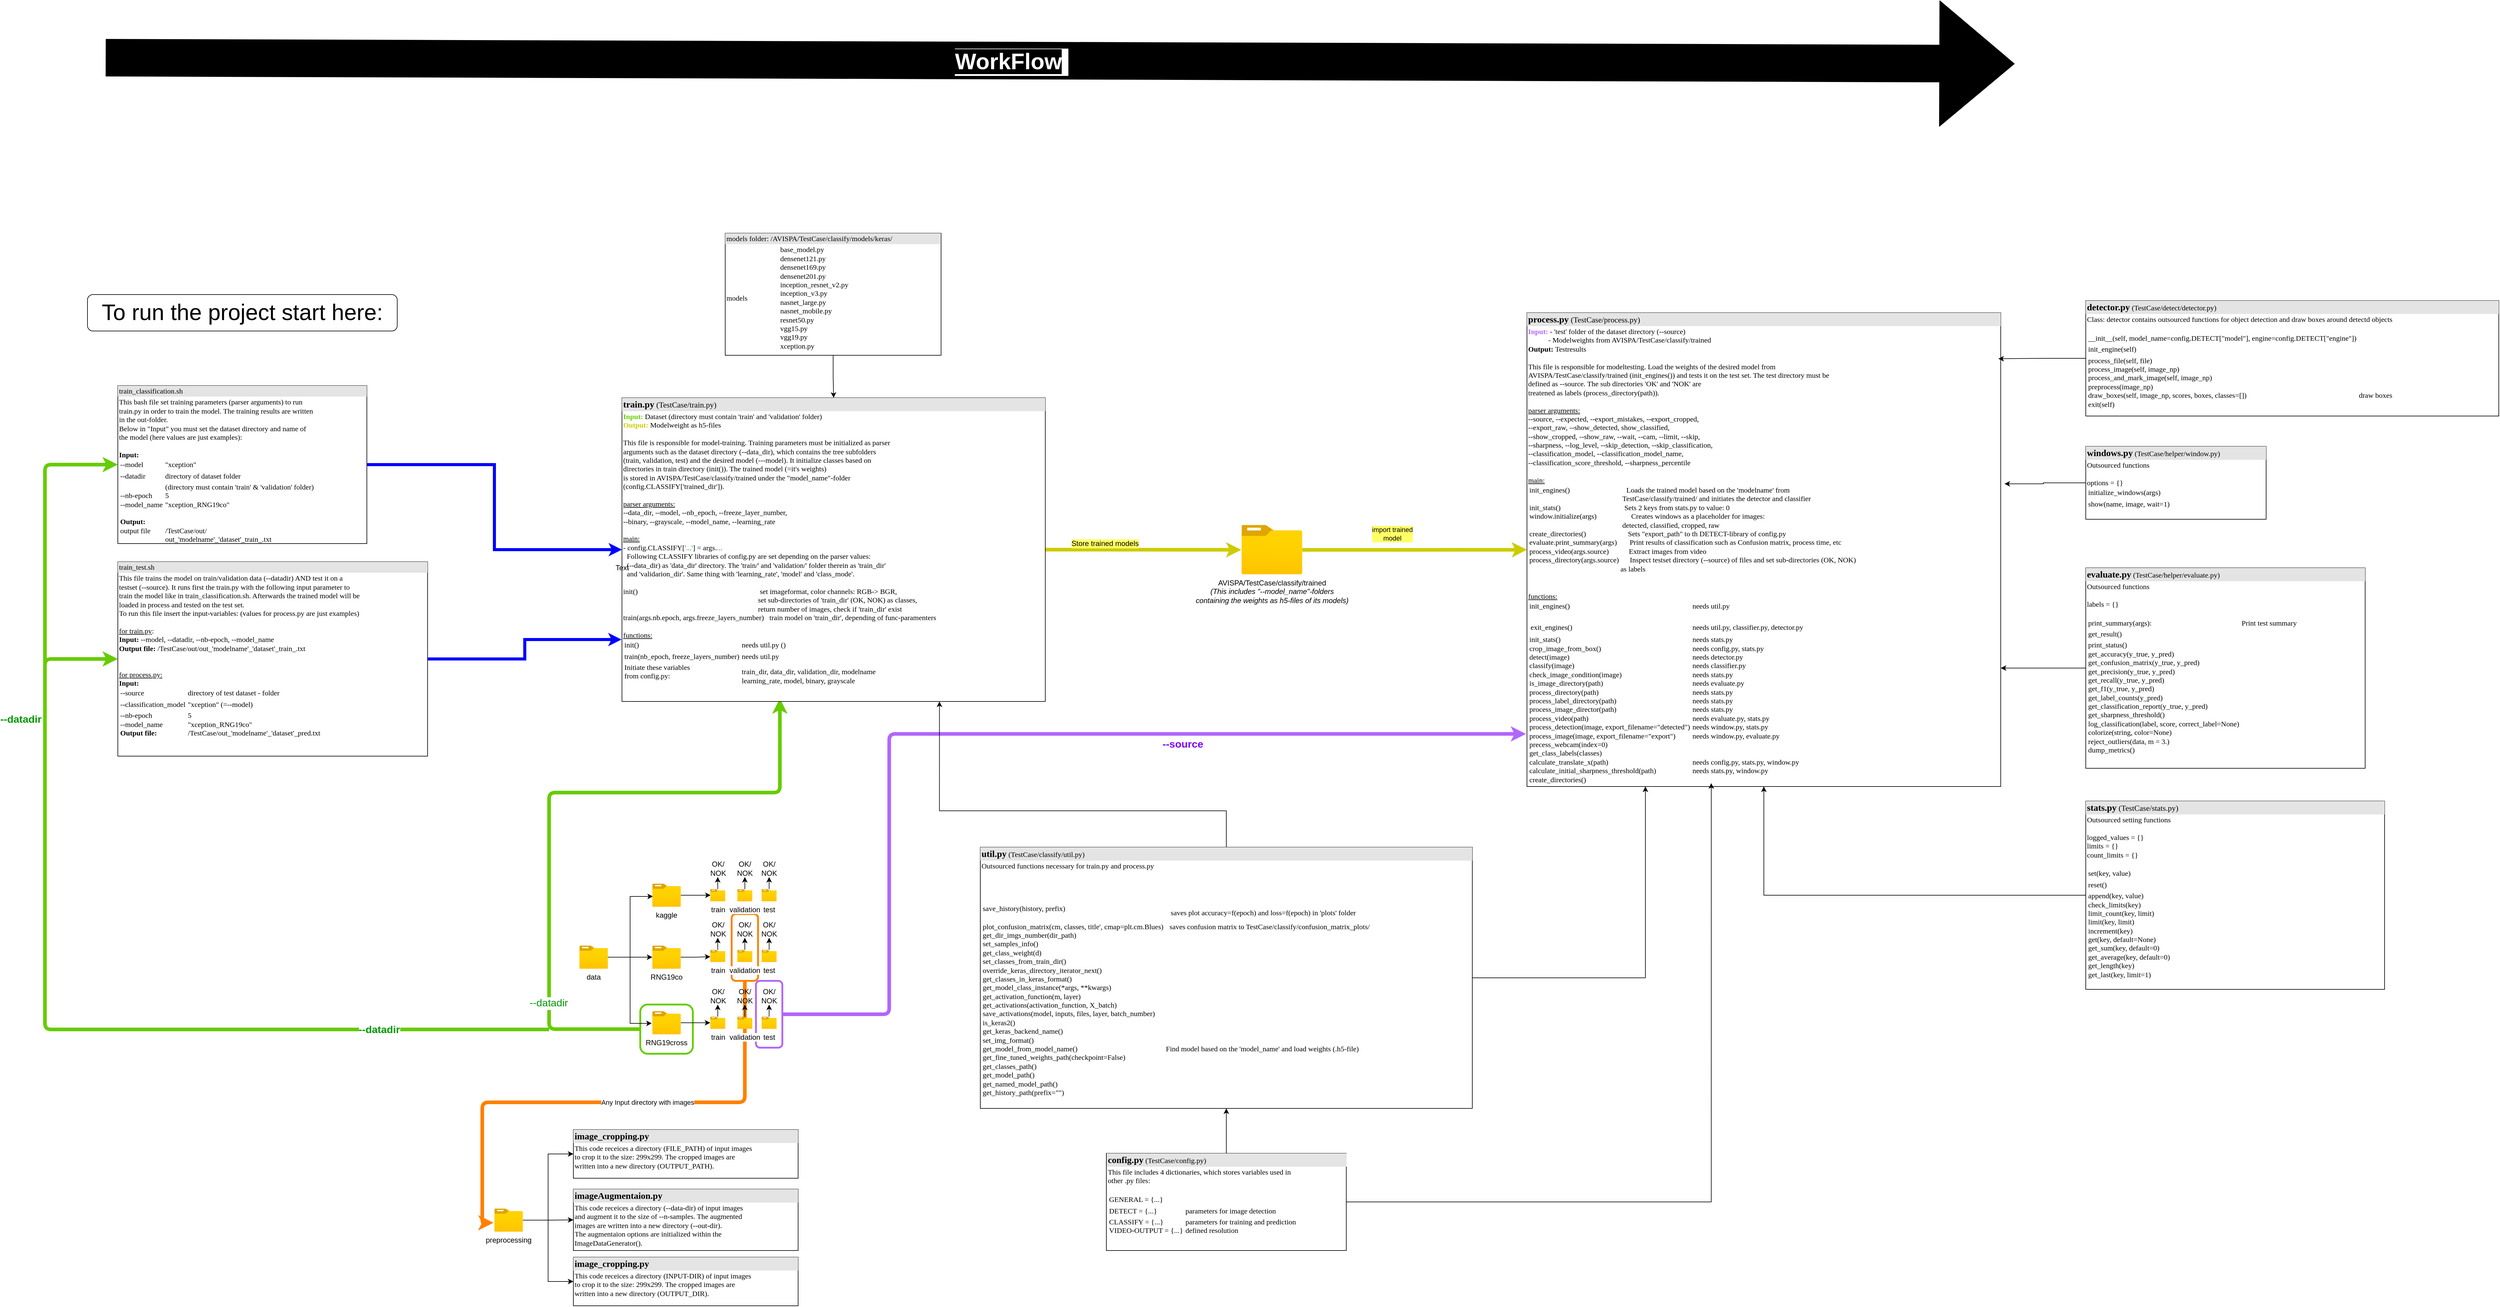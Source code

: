 <mxfile version="14.6.13" type="device"><diagram name="Page-1" id="2ca16b54-16f6-2749-3443-fa8db7711227"><mxGraphModel dx="4207" dy="3033" grid="1" gridSize="10" guides="1" tooltips="1" connect="1" arrows="1" fold="1" page="1" pageScale="1" pageWidth="1100" pageHeight="850" background="#ffffff" math="0" shadow="0"><root><mxCell id="0"/><mxCell id="1" parent="0"/><mxCell id="zpD-ObtI2QmDZFouE0r2-20" style="edgeStyle=orthogonalEdgeStyle;rounded=1;orthogonalLoop=1;jettySize=auto;html=1;exitX=0.5;exitY=1;exitDx=0;exitDy=0;entryX=-0.032;entryY=0.614;entryDx=0;entryDy=0;entryPerimeter=0;fontSize=12;strokeColor=#FF8000;strokeWidth=6;fillColor=#ffffff;labelBackgroundColor=#FFFF66;" parent="1" source="zpD-ObtI2QmDZFouE0r2-19" target="zpD-ObtI2QmDZFouE0r2-12" edge="1"><mxGeometry relative="1" as="geometry"><Array as="points"><mxPoint x="322" y="1230"/><mxPoint x="-110" y="1230"/><mxPoint x="-110" y="1428"/></Array></mxGeometry></mxCell><mxCell id="zpD-ObtI2QmDZFouE0r2-21" value="Any Input directory with images" style="edgeLabel;html=1;align=center;verticalAlign=middle;resizable=0;points=[];" parent="zpD-ObtI2QmDZFouE0r2-20" vertex="1" connectable="0"><mxGeometry x="-0.151" relative="1" as="geometry"><mxPoint as="offset"/></mxGeometry></mxCell><mxCell id="zpD-ObtI2QmDZFouE0r2-19" value="" style="rounded=1;whiteSpace=wrap;html=1;labelBackgroundColor=#FFFF66;strokeWidth=3;strokeColor=#FF8000;" parent="1" vertex="1"><mxGeometry x="300.6" y="920" width="43.44" height="110" as="geometry"/></mxCell><mxCell id="zpD-ObtI2QmDZFouE0r2-10" style="edgeStyle=orthogonalEdgeStyle;rounded=1;orthogonalLoop=1;jettySize=auto;html=1;entryX=-0.002;entryY=0.889;entryDx=0;entryDy=0;fontSize=12;strokeColor=#B266FF;strokeWidth=6;fillColor=#ffffff;labelBackgroundColor=#FFFF66;exitX=1;exitY=0.5;exitDx=0;exitDy=0;entryPerimeter=0;" parent="1" source="zpD-ObtI2QmDZFouE0r2-9" target="V5Hd5hkqJKKctizatyHz-18" edge="1"><mxGeometry relative="1" as="geometry"><Array as="points"><mxPoint x="560" y="1085"/><mxPoint x="560" y="624"/></Array><mxPoint x="362" y="1230" as="sourcePoint"/></mxGeometry></mxCell><mxCell id="d9d14Haofs_YPr4Ex7Ux-5" value="--source" style="edgeLabel;html=1;align=center;verticalAlign=middle;resizable=0;points=[];fontColor=#7F00FF;fontStyle=1;fontSize=17;" vertex="1" connectable="0" parent="zpD-ObtI2QmDZFouE0r2-10"><mxGeometry x="0.329" y="-4" relative="1" as="geometry"><mxPoint y="13" as="offset"/></mxGeometry></mxCell><mxCell id="zpD-ObtI2QmDZFouE0r2-9" value="" style="rounded=1;whiteSpace=wrap;html=1;labelBackgroundColor=#FFFF66;strokeWidth=3;strokeColor=#B266FF;" parent="1" vertex="1"><mxGeometry x="340.6" y="1030" width="43.44" height="110" as="geometry"/></mxCell><mxCell id="zpD-ObtI2QmDZFouE0r2-8" style="edgeStyle=orthogonalEdgeStyle;rounded=1;orthogonalLoop=1;jettySize=auto;html=1;fontSize=12;strokeColor=#66CC00;strokeWidth=6;fillColor=#ffffff;labelBackgroundColor=#FFFF66;entryX=0.373;entryY=0.99;entryDx=0;entryDy=0;entryPerimeter=0;" parent="1" source="zpD-ObtI2QmDZFouE0r2-7" target="V5Hd5hkqJKKctizatyHz-13" edge="1"><mxGeometry relative="1" as="geometry"><Array as="points"><mxPoint y="1110"/><mxPoint y="720"/><mxPoint x="380" y="720"/></Array><mxPoint x="380" y="50" as="targetPoint"/></mxGeometry></mxCell><mxCell id="d9d14Haofs_YPr4Ex7Ux-4" value="--datadir" style="edgeLabel;html=1;align=center;verticalAlign=middle;resizable=0;points=[];fontColor=#009900;fontSize=17;" vertex="1" connectable="0" parent="zpD-ObtI2QmDZFouE0r2-8"><mxGeometry x="-0.641" y="1" relative="1" as="geometry"><mxPoint as="offset"/></mxGeometry></mxCell><mxCell id="zpD-ObtI2QmDZFouE0r2-7" value="" style="rounded=1;whiteSpace=wrap;html=1;labelBackgroundColor=#FFFF66;strokeWidth=3;strokeColor=#66CC00;" parent="1" vertex="1"><mxGeometry x="150.12" y="1069" width="86.59" height="81" as="geometry"/></mxCell><mxCell id="uNGt6b116cwk8Pllq06T-17" style="edgeStyle=orthogonalEdgeStyle;rounded=0;orthogonalLoop=1;jettySize=auto;html=1;entryX=0;entryY=0.5;entryDx=0;entryDy=0;strokeColor=#0000FF;strokeWidth=5;" parent="1" source="2ed32ef02a7f4228-1" target="V5Hd5hkqJKKctizatyHz-13" edge="1"><mxGeometry relative="1" as="geometry"><mxPoint x="480" y="190" as="targetPoint"/></mxGeometry></mxCell><mxCell id="2ed32ef02a7f4228-1" value="&lt;div style=&quot;box-sizing: border-box ; width: 100% ; background: #e4e4e4 ; padding: 2px&quot;&gt;train_classification.sh&lt;/div&gt;&lt;table style=&quot;width: 100% ; font-size: 1em&quot; cellpadding=&quot;2&quot; cellspacing=&quot;0&quot;&gt;&lt;tbody&gt;&lt;tr&gt;&lt;td&gt;This bash file set training parameters (parser arguments) to run &lt;br&gt;train.py in order to train the model. The training results are written&lt;br&gt;in the out-folder.&lt;br&gt;Below in &quot;Input&quot; you must set the dataset directory and name of &lt;br&gt;the model (here values are just examples):&lt;br&gt;&lt;br&gt;&lt;b&gt;Input:&lt;/b&gt;&lt;br&gt;&lt;table cellpadding=&quot;2&quot; cellspacing=&quot;0&quot; style=&quot;font-size: 1em ; width: 180px&quot;&gt;&lt;tbody&gt;&lt;tr&gt;&lt;td&gt;--model&lt;/td&gt;&lt;td&gt;&quot;xception&quot;&lt;/td&gt;&lt;/tr&gt;&lt;tr&gt;&lt;td&gt;--datadir&lt;br&gt;&lt;/td&gt;&lt;td&gt;directory of dataset folder&lt;/td&gt;&lt;/tr&gt;&lt;tr&gt;&lt;td&gt;--nb-epoch&lt;br&gt;--model_name&lt;br&gt;&lt;br&gt;&lt;b&gt;Output:&lt;/b&gt;&lt;br&gt;output file&lt;br&gt;&lt;br&gt;&lt;/td&gt;&lt;td&gt;(directory must contain 'train' &amp;amp; 'validation' folder)&lt;br&gt;5&lt;br&gt;&quot;xception_RNG19co&quot;&lt;br&gt;&lt;br&gt;&lt;br&gt;/TestCase/out/&lt;br&gt;out_'modelname'_'dataset'_train_.txt&lt;br&gt;&lt;br&gt;&lt;/td&gt;&lt;/tr&gt;&lt;/tbody&gt;&lt;/table&gt;&lt;/td&gt;&lt;td&gt;&lt;/td&gt;&lt;/tr&gt;&lt;/tbody&gt;&lt;/table&gt;" style="verticalAlign=top;align=left;overflow=fill;html=1;rounded=0;shadow=0;comic=0;labelBackgroundColor=none;strokeWidth=1;fontFamily=Verdana;fontSize=12" parent="1" vertex="1"><mxGeometry x="-710" y="50" width="410" height="260" as="geometry"/></mxCell><mxCell id="uNGt6b116cwk8Pllq06T-29" style="edgeStyle=orthogonalEdgeStyle;rounded=0;orthogonalLoop=1;jettySize=auto;html=1;" parent="1" source="uNGt6b116cwk8Pllq06T-21" target="uNGt6b116cwk8Pllq06T-23" edge="1"><mxGeometry relative="1" as="geometry"/></mxCell><mxCell id="uNGt6b116cwk8Pllq06T-30" style="edgeStyle=orthogonalEdgeStyle;rounded=0;orthogonalLoop=1;jettySize=auto;html=1;entryX=0.021;entryY=0.553;entryDx=0;entryDy=0;entryPerimeter=0;" parent="1" source="uNGt6b116cwk8Pllq06T-21" target="uNGt6b116cwk8Pllq06T-22" edge="1"><mxGeometry relative="1" as="geometry"/></mxCell><mxCell id="uNGt6b116cwk8Pllq06T-31" style="edgeStyle=orthogonalEdgeStyle;rounded=0;orthogonalLoop=1;jettySize=auto;html=1;entryX=-0.021;entryY=0.526;entryDx=0;entryDy=0;entryPerimeter=0;" parent="1" source="uNGt6b116cwk8Pllq06T-21" target="uNGt6b116cwk8Pllq06T-24" edge="1"><mxGeometry relative="1" as="geometry"/></mxCell><mxCell id="uNGt6b116cwk8Pllq06T-21" value="data" style="aspect=fixed;html=1;points=[];align=center;image;fontSize=12;image=img/lib/azure2/general/Folder_Blank.svg;" parent="1" vertex="1"><mxGeometry x="50" y="972" width="46.82" height="38" as="geometry"/></mxCell><mxCell id="uNGt6b116cwk8Pllq06T-36" style="edgeStyle=orthogonalEdgeStyle;rounded=0;orthogonalLoop=1;jettySize=auto;html=1;entryX=0.026;entryY=0.5;entryDx=0;entryDy=0;entryPerimeter=0;" parent="1" source="uNGt6b116cwk8Pllq06T-22" target="uNGt6b116cwk8Pllq06T-32" edge="1"><mxGeometry relative="1" as="geometry"/></mxCell><mxCell id="uNGt6b116cwk8Pllq06T-22" value="kaggle" style="aspect=fixed;html=1;points=[];align=center;image;fontSize=12;image=img/lib/azure2/general/Folder_Blank.svg;" parent="1" vertex="1"><mxGeometry x="170" y="870" width="46.82" height="38" as="geometry"/></mxCell><mxCell id="uNGt6b116cwk8Pllq06T-58" style="edgeStyle=orthogonalEdgeStyle;rounded=0;orthogonalLoop=1;jettySize=auto;html=1;entryX=0.009;entryY=0.564;entryDx=0;entryDy=0;entryPerimeter=0;" parent="1" source="uNGt6b116cwk8Pllq06T-23" target="uNGt6b116cwk8Pllq06T-50" edge="1"><mxGeometry relative="1" as="geometry"/></mxCell><mxCell id="uNGt6b116cwk8Pllq06T-23" value="RNG19co" style="aspect=fixed;html=1;points=[];align=center;image;fontSize=12;image=img/lib/azure2/general/Folder_Blank.svg;" parent="1" vertex="1"><mxGeometry x="170" y="972" width="46.82" height="38" as="geometry"/></mxCell><mxCell id="uNGt6b116cwk8Pllq06T-68" style="edgeStyle=orthogonalEdgeStyle;rounded=0;orthogonalLoop=1;jettySize=auto;html=1;" parent="1" source="uNGt6b116cwk8Pllq06T-24" target="uNGt6b116cwk8Pllq06T-60" edge="1"><mxGeometry relative="1" as="geometry"/></mxCell><mxCell id="uNGt6b116cwk8Pllq06T-24" value="RNG19cross" style="aspect=fixed;html=1;points=[];align=center;image;fontSize=12;image=img/lib/azure2/general/Folder_Blank.svg;" parent="1" vertex="1"><mxGeometry x="170" y="1080" width="46.82" height="38" as="geometry"/></mxCell><mxCell id="uNGt6b116cwk8Pllq06T-42" style="edgeStyle=orthogonalEdgeStyle;rounded=0;orthogonalLoop=1;jettySize=auto;html=1;" parent="1" source="uNGt6b116cwk8Pllq06T-32" edge="1"><mxGeometry relative="1" as="geometry"><mxPoint x="278" y="859" as="targetPoint"/></mxGeometry></mxCell><mxCell id="uNGt6b116cwk8Pllq06T-32" value="train" style="aspect=fixed;html=1;points=[];align=center;image;fontSize=12;image=img/lib/azure2/general/Folder_Blank.svg;" parent="1" vertex="1"><mxGeometry x="265.36" y="879" width="24.64" height="20" as="geometry"/></mxCell><mxCell id="uNGt6b116cwk8Pllq06T-44" style="edgeStyle=orthogonalEdgeStyle;rounded=0;orthogonalLoop=1;jettySize=auto;html=1;" parent="1" source="uNGt6b116cwk8Pllq06T-34" edge="1"><mxGeometry relative="1" as="geometry"><mxPoint x="362" y="859" as="targetPoint"/></mxGeometry></mxCell><mxCell id="uNGt6b116cwk8Pllq06T-34" value="test" style="aspect=fixed;html=1;points=[];align=center;image;fontSize=12;image=img/lib/azure2/general/Folder_Blank.svg;" parent="1" vertex="1"><mxGeometry x="350" y="879" width="24.64" height="20" as="geometry"/></mxCell><mxCell id="uNGt6b116cwk8Pllq06T-43" style="edgeStyle=orthogonalEdgeStyle;rounded=0;orthogonalLoop=1;jettySize=auto;html=1;" parent="1" source="uNGt6b116cwk8Pllq06T-35" edge="1"><mxGeometry relative="1" as="geometry"><mxPoint x="322" y="859" as="targetPoint"/></mxGeometry></mxCell><mxCell id="uNGt6b116cwk8Pllq06T-35" value="validation" style="aspect=fixed;html=1;points=[];align=center;image;fontSize=12;image=img/lib/azure2/general/Folder_Blank.svg;" parent="1" vertex="1"><mxGeometry x="310" y="879" width="24.64" height="20" as="geometry"/></mxCell><mxCell id="uNGt6b116cwk8Pllq06T-45" value="OK/&lt;br&gt;NOK" style="text;html=1;resizable=0;autosize=1;align=center;verticalAlign=middle;points=[];fillColor=none;strokeColor=none;rounded=0;" parent="1" vertex="1"><mxGeometry x="257.68" y="830" width="40" height="30" as="geometry"/></mxCell><mxCell id="uNGt6b116cwk8Pllq06T-46" value="OK/&lt;br&gt;NOK" style="text;html=1;resizable=0;autosize=1;align=center;verticalAlign=middle;points=[];fillColor=none;strokeColor=none;rounded=0;" parent="1" vertex="1"><mxGeometry x="342.32" y="830" width="40" height="30" as="geometry"/></mxCell><mxCell id="uNGt6b116cwk8Pllq06T-47" value="OK/&lt;br&gt;NOK" style="text;html=1;resizable=0;autosize=1;align=center;verticalAlign=middle;points=[];fillColor=none;strokeColor=none;rounded=0;" parent="1" vertex="1"><mxGeometry x="302.32" y="830" width="40" height="30" as="geometry"/></mxCell><mxCell id="uNGt6b116cwk8Pllq06T-49" style="edgeStyle=orthogonalEdgeStyle;rounded=0;orthogonalLoop=1;jettySize=auto;html=1;" parent="1" source="uNGt6b116cwk8Pllq06T-50" edge="1"><mxGeometry relative="1" as="geometry"><mxPoint x="278" y="959" as="targetPoint"/></mxGeometry></mxCell><mxCell id="uNGt6b116cwk8Pllq06T-50" value="train" style="aspect=fixed;html=1;points=[];align=center;image;fontSize=12;image=img/lib/azure2/general/Folder_Blank.svg;" parent="1" vertex="1"><mxGeometry x="265.36" y="979" width="24.64" height="20" as="geometry"/></mxCell><mxCell id="uNGt6b116cwk8Pllq06T-51" style="edgeStyle=orthogonalEdgeStyle;rounded=0;orthogonalLoop=1;jettySize=auto;html=1;" parent="1" source="uNGt6b116cwk8Pllq06T-52" edge="1"><mxGeometry relative="1" as="geometry"><mxPoint x="362" y="959" as="targetPoint"/></mxGeometry></mxCell><mxCell id="uNGt6b116cwk8Pllq06T-52" value="test" style="aspect=fixed;html=1;points=[];align=center;image;fontSize=12;image=img/lib/azure2/general/Folder_Blank.svg;" parent="1" vertex="1"><mxGeometry x="350" y="979" width="24.64" height="20" as="geometry"/></mxCell><mxCell id="uNGt6b116cwk8Pllq06T-53" style="edgeStyle=orthogonalEdgeStyle;rounded=0;orthogonalLoop=1;jettySize=auto;html=1;" parent="1" source="uNGt6b116cwk8Pllq06T-54" edge="1"><mxGeometry relative="1" as="geometry"><mxPoint x="322" y="959" as="targetPoint"/></mxGeometry></mxCell><mxCell id="uNGt6b116cwk8Pllq06T-54" value="validation" style="aspect=fixed;html=1;points=[];align=center;image;fontSize=12;image=img/lib/azure2/general/Folder_Blank.svg;" parent="1" vertex="1"><mxGeometry x="310" y="979" width="24.64" height="20" as="geometry"/></mxCell><mxCell id="uNGt6b116cwk8Pllq06T-55" value="OK/&lt;br&gt;NOK" style="text;html=1;resizable=0;autosize=1;align=center;verticalAlign=middle;points=[];fillColor=none;strokeColor=none;rounded=0;" parent="1" vertex="1"><mxGeometry x="257.68" y="930" width="40" height="30" as="geometry"/></mxCell><mxCell id="uNGt6b116cwk8Pllq06T-56" value="OK/&lt;br&gt;NOK" style="text;html=1;resizable=0;autosize=1;align=center;verticalAlign=middle;points=[];fillColor=none;strokeColor=none;rounded=0;" parent="1" vertex="1"><mxGeometry x="342.32" y="930" width="40" height="30" as="geometry"/></mxCell><mxCell id="uNGt6b116cwk8Pllq06T-57" value="OK/&lt;br&gt;NOK" style="text;html=1;resizable=0;autosize=1;align=center;verticalAlign=middle;points=[];fillColor=none;strokeColor=none;rounded=0;" parent="1" vertex="1"><mxGeometry x="302.32" y="930" width="40" height="30" as="geometry"/></mxCell><mxCell id="uNGt6b116cwk8Pllq06T-59" style="edgeStyle=orthogonalEdgeStyle;rounded=0;orthogonalLoop=1;jettySize=auto;html=1;" parent="1" source="uNGt6b116cwk8Pllq06T-60" edge="1"><mxGeometry relative="1" as="geometry"><mxPoint x="278" y="1069" as="targetPoint"/></mxGeometry></mxCell><mxCell id="uNGt6b116cwk8Pllq06T-60" value="train" style="aspect=fixed;html=1;points=[];align=center;image;fontSize=12;image=img/lib/azure2/general/Folder_Blank.svg;" parent="1" vertex="1"><mxGeometry x="265.36" y="1089" width="24.64" height="20" as="geometry"/></mxCell><mxCell id="uNGt6b116cwk8Pllq06T-61" style="edgeStyle=orthogonalEdgeStyle;rounded=0;orthogonalLoop=1;jettySize=auto;html=1;" parent="1" source="uNGt6b116cwk8Pllq06T-62" edge="1"><mxGeometry relative="1" as="geometry"><mxPoint x="362" y="1069" as="targetPoint"/></mxGeometry></mxCell><mxCell id="uNGt6b116cwk8Pllq06T-62" value="test" style="aspect=fixed;html=1;points=[];align=center;image;fontSize=12;image=img/lib/azure2/general/Folder_Blank.svg;" parent="1" vertex="1"><mxGeometry x="350" y="1089" width="24.64" height="20" as="geometry"/></mxCell><mxCell id="uNGt6b116cwk8Pllq06T-63" style="edgeStyle=orthogonalEdgeStyle;rounded=0;orthogonalLoop=1;jettySize=auto;html=1;" parent="1" source="uNGt6b116cwk8Pllq06T-64" edge="1"><mxGeometry relative="1" as="geometry"><mxPoint x="322" y="1069" as="targetPoint"/></mxGeometry></mxCell><mxCell id="uNGt6b116cwk8Pllq06T-64" value="validation" style="aspect=fixed;html=1;points=[];align=center;image;fontSize=12;image=img/lib/azure2/general/Folder_Blank.svg;" parent="1" vertex="1"><mxGeometry x="310" y="1089" width="24.64" height="20" as="geometry"/></mxCell><mxCell id="uNGt6b116cwk8Pllq06T-65" value="OK/&lt;br&gt;NOK" style="text;html=1;resizable=0;autosize=1;align=center;verticalAlign=middle;points=[];fillColor=none;strokeColor=none;rounded=0;" parent="1" vertex="1"><mxGeometry x="257.68" y="1040" width="40" height="30" as="geometry"/></mxCell><mxCell id="uNGt6b116cwk8Pllq06T-66" value="OK/&lt;br&gt;NOK" style="text;html=1;resizable=0;autosize=1;align=center;verticalAlign=middle;points=[];fillColor=none;strokeColor=none;rounded=0;" parent="1" vertex="1"><mxGeometry x="342.32" y="1040" width="40" height="30" as="geometry"/></mxCell><mxCell id="uNGt6b116cwk8Pllq06T-67" value="OK/&lt;br&gt;NOK" style="text;html=1;resizable=0;autosize=1;align=center;verticalAlign=middle;points=[];fillColor=none;strokeColor=none;rounded=0;" parent="1" vertex="1"><mxGeometry x="302.32" y="1040" width="40" height="30" as="geometry"/></mxCell><mxCell id="V5Hd5hkqJKKctizatyHz-12" style="edgeStyle=orthogonalEdgeStyle;rounded=0;orthogonalLoop=1;jettySize=auto;html=1;fontSize=11;fontColor=#000000;strokeColor=#0000FF;entryX=-0.001;entryY=0.796;entryDx=0;entryDy=0;entryPerimeter=0;strokeWidth=5;" parent="1" source="V5Hd5hkqJKKctizatyHz-1" target="V5Hd5hkqJKKctizatyHz-13" edge="1"><mxGeometry relative="1" as="geometry"><mxPoint x="110" y="445" as="targetPoint"/><Array as="points"/></mxGeometry></mxCell><mxCell id="V5Hd5hkqJKKctizatyHz-1" value="&lt;div style=&quot;box-sizing: border-box ; width: 100% ; background: #e4e4e4 ; padding: 2px&quot;&gt;train_test.sh&lt;/div&gt;&lt;table style=&quot;width: 100% ; font-size: 1em&quot; cellpadding=&quot;2&quot; cellspacing=&quot;0&quot;&gt;&lt;tbody&gt;&lt;tr&gt;&lt;td&gt;This file trains the model on train/validation data (--datadir) AND test it on a &lt;br&gt;testset (--source). It runs first the train.py with the following input parameter to&lt;br&gt;train the model like in train_classification.sh. Afterwards the trained model will be&lt;br&gt;loaded in process and tested on the test set. &lt;br&gt;To run this file insert the input-variables: (values for process.py are just examples)&lt;br&gt;&lt;br&gt;&lt;u&gt;for train.py&lt;/u&gt;: &lt;br&gt;&lt;b&gt;Input:&amp;nbsp;&lt;/b&gt;--model, --datadir, --nb-epoch, --model_name&lt;br&gt;&lt;b&gt;Output file:&lt;/b&gt; /TestCase/out/out_'modelname'_'dataset'_train_.txt&lt;br&gt;&lt;br&gt;&lt;br&gt;&lt;u&gt;for process.py:&lt;/u&gt;&lt;br&gt;&lt;b&gt;Input:&lt;/b&gt;&lt;br&gt;&lt;table cellpadding=&quot;2&quot; cellspacing=&quot;0&quot; style=&quot;font-size: 1em ; width: 180px&quot;&gt;&lt;tbody&gt;&lt;tr&gt;&lt;td&gt;--source&lt;/td&gt;&lt;td&gt;directory of test dataset - folder&lt;/td&gt;&lt;/tr&gt;&lt;tr&gt;&lt;td&gt;--classification_model&lt;/td&gt;&lt;td&gt;&quot;xception&quot; (=--model)&lt;/td&gt;&lt;/tr&gt;&lt;tr&gt;&lt;td&gt;--nb-epoch&lt;br&gt;--model_name&lt;br&gt;&lt;b&gt;Output file:&lt;/b&gt;&lt;br&gt;&lt;br&gt;&lt;/td&gt;&lt;td&gt;5&lt;br&gt;&quot;xception_RNG19co&quot;&lt;br&gt;/TestCase/out_'modelname'_'dataset'_pred.txt&lt;br&gt;&lt;br&gt;&lt;/td&gt;&lt;/tr&gt;&lt;/tbody&gt;&lt;/table&gt;&lt;/td&gt;&lt;td&gt;&lt;/td&gt;&lt;/tr&gt;&lt;/tbody&gt;&lt;/table&gt;" style="verticalAlign=top;align=left;overflow=fill;html=1;rounded=0;shadow=0;comic=0;labelBackgroundColor=none;strokeWidth=1;fontFamily=Verdana;fontSize=12" parent="1" vertex="1"><mxGeometry x="-710" y="340" width="510" height="320" as="geometry"/></mxCell><mxCell id="zpD-ObtI2QmDZFouE0r2-3" style="edgeStyle=orthogonalEdgeStyle;rounded=1;orthogonalLoop=1;jettySize=auto;html=1;entryX=0;entryY=0.5;entryDx=0;entryDy=0;fontSize=12;strokeColor=#CCCC00;strokeWidth=6;fillColor=#ffffff;labelBackgroundColor=#FFFF66;exitX=1;exitY=0.504;exitDx=0;exitDy=0;exitPerimeter=0;" parent="1" source="V5Hd5hkqJKKctizatyHz-2" target="V5Hd5hkqJKKctizatyHz-18" edge="1"><mxGeometry relative="1" as="geometry"><Array as="points"><mxPoint x="1590" y="320"/></Array><mxPoint x="1290" y="470" as="sourcePoint"/></mxGeometry></mxCell><mxCell id="zpD-ObtI2QmDZFouE0r2-4" value="import trained&lt;br&gt;model" style="edgeLabel;html=1;align=center;verticalAlign=middle;resizable=0;points=[];labelBackgroundColor=#FFFF66;" parent="zpD-ObtI2QmDZFouE0r2-3" vertex="1" connectable="0"><mxGeometry x="-0.189" y="2" relative="1" as="geometry"><mxPoint x="-2" y="-25" as="offset"/></mxGeometry></mxCell><mxCell id="V5Hd5hkqJKKctizatyHz-2" value="AVISPA/TestCase/classify/trained&lt;br&gt;&lt;i&gt;(This includes &quot;--model_name&quot;-folders&lt;br&gt;containing the weights as h5-files of its models)&lt;/i&gt;" style="aspect=fixed;html=1;points=[];align=center;image;fontSize=12;image=img/lib/azure2/general/Folder_Blank.svg;" parent="1" vertex="1"><mxGeometry x="1140" y="279.42" width="100" height="81.16" as="geometry"/></mxCell><mxCell id="cnP35DQQS_hWU2IjPjyl-2" value="&lt;span style=&quot;&quot;&gt;Store trained models&lt;/span&gt;" style="edgeStyle=orthogonalEdgeStyle;rounded=1;orthogonalLoop=1;jettySize=auto;html=1;labelBackgroundColor=#FFFF66;exitX=1;exitY=0.5;exitDx=0;exitDy=0;fontSize=12;strokeWidth=6;fillColor=#ffffff;strokeColor=#CCCC00;entryX=-0.004;entryY=0.504;entryDx=0;entryDy=0;entryPerimeter=0;" parent="1" source="V5Hd5hkqJKKctizatyHz-13" target="V5Hd5hkqJKKctizatyHz-2" edge="1"><mxGeometry x="-0.394" y="10" relative="1" as="geometry"><Array as="points"><mxPoint x="1140" y="320"/></Array><mxPoint x="1200" y="500" as="targetPoint"/><mxPoint as="offset"/></mxGeometry></mxCell><mxCell id="V5Hd5hkqJKKctizatyHz-13" value="&lt;div style=&quot;box-sizing: border-box ; width: 100% ; background: rgb(228 , 228 , 228) ; padding: 2px&quot;&gt;&lt;font style=&quot;font-size: 15px&quot;&gt;&lt;b&gt;train.py&lt;/b&gt;&lt;/font&gt;&lt;span style=&quot;font-size: 13px&quot;&gt; (TestCase/train.py)&lt;/span&gt;&lt;/div&gt;&lt;table style=&quot;width: 100% ; font-size: 1em&quot; cellpadding=&quot;2&quot; cellspacing=&quot;0&quot;&gt;&lt;tbody&gt;&lt;tr&gt;&lt;td&gt;&lt;font color=&quot;#66cc00&quot;&gt;&lt;b&gt;Input:&lt;/b&gt;&lt;/font&gt; Dataset (directory must contain 'train' and 'validation' folder)&lt;br&gt;&lt;font color=&quot;#cccc00&quot;&gt;&lt;b&gt;Output: &lt;/b&gt;&lt;/font&gt;Modelweight as h5-files&lt;br&gt;&lt;br&gt;This file is responsible for model-training. Training parameters must be initialized as parser&amp;nbsp;&lt;br&gt;arguments such as the dataset directory (--data_dir), which contains the&amp;nbsp;tree subfolders &lt;br&gt;(train, validation, test) and the desired model (---model). It initialize classes based on&lt;br&gt;directories in train directory (init()). The trained model (=it's weights)&lt;br&gt;is stored in AVISPA/TestCase/classify/trained under the &quot;model_name&quot;-folder &lt;br&gt;(config.CLASSIFY['trained_dir']).&lt;br&gt;&lt;br&gt;&lt;u&gt;parser arguments:&lt;/u&gt;&lt;br&gt;--data_dir, --model, --nb_epoch, --freeze_layer_number,&lt;br&gt;--binary, --grayscale, --model_name, --learning_rate&lt;br&gt;&lt;br&gt;&lt;u&gt;main:&lt;/u&gt;&lt;br&gt;- config.CLASSIFY[&lt;font color=&quot;#009900&quot;&gt;'...'&lt;/font&gt;] = args.&lt;font color=&quot;#009900&quot;&gt;...&lt;/font&gt;&lt;br&gt;&amp;nbsp; Following CLASSIFY libraries of config.py are set depending on the parser values:&lt;br&gt;&amp;nbsp; (--data_dir) as 'data_dir' directory. The 'train/' and 'validation/' folder therein as 'train_dir'&lt;br&gt;&amp;nbsp; and 'validarion_dir'. Same thing with 'learning_rate', 'model' and 'class_mode'.&lt;br&gt;&lt;br&gt;init()&amp;nbsp; &amp;nbsp; &amp;nbsp; &amp;nbsp; &amp;nbsp; &amp;nbsp; &amp;nbsp; &amp;nbsp; &amp;nbsp; &amp;nbsp; &amp;nbsp; &amp;nbsp; &amp;nbsp; &amp;nbsp; &amp;nbsp; &amp;nbsp; &amp;nbsp; &amp;nbsp; &amp;nbsp; &amp;nbsp; &amp;nbsp; &amp;nbsp; &amp;nbsp; &amp;nbsp; &amp;nbsp; &amp;nbsp; &amp;nbsp; &amp;nbsp; &amp;nbsp; &amp;nbsp; &amp;nbsp; &amp;nbsp; &amp;nbsp; &amp;nbsp;set imageformat, color channels: RGB-&amp;gt; BGR,&lt;br&gt;&amp;nbsp; &amp;nbsp; &amp;nbsp; &amp;nbsp; &amp;nbsp; &amp;nbsp; &amp;nbsp; &amp;nbsp; &amp;nbsp; &amp;nbsp; &amp;nbsp; &amp;nbsp; &amp;nbsp; &amp;nbsp; &amp;nbsp; &amp;nbsp; &amp;nbsp; &amp;nbsp; &amp;nbsp; &amp;nbsp; &amp;nbsp; &amp;nbsp; &amp;nbsp; &amp;nbsp; &amp;nbsp; &amp;nbsp; &amp;nbsp; &amp;nbsp; &amp;nbsp; &amp;nbsp; &amp;nbsp; &amp;nbsp; &amp;nbsp; &amp;nbsp; &amp;nbsp; &amp;nbsp; &amp;nbsp; set sub-directories of 'train_dir' (OK, NOK) as classes,&lt;br&gt;&amp;nbsp; &amp;nbsp; &amp;nbsp; &amp;nbsp; &amp;nbsp; &amp;nbsp; &amp;nbsp; &amp;nbsp; &amp;nbsp; &amp;nbsp; &amp;nbsp; &amp;nbsp; &amp;nbsp; &amp;nbsp; &amp;nbsp; &amp;nbsp; &amp;nbsp; &amp;nbsp; &amp;nbsp; &amp;nbsp; &amp;nbsp; &amp;nbsp; &amp;nbsp; &amp;nbsp; &amp;nbsp; &amp;nbsp; &amp;nbsp; &amp;nbsp; &amp;nbsp; &amp;nbsp; &amp;nbsp; &amp;nbsp; &amp;nbsp; &amp;nbsp; &amp;nbsp; &amp;nbsp; &amp;nbsp; return number of images, check if 'train_dir' exist&lt;br&gt;train(args.nb.epoch, args.freeze_layers_number)&amp;nbsp; &amp;nbsp;train model on 'train_dir', depending of func-paramenters&amp;nbsp; &amp;nbsp; &amp;nbsp; &amp;nbsp; &amp;nbsp; &amp;nbsp; &amp;nbsp; &amp;nbsp; &amp;nbsp; &amp;nbsp; &amp;nbsp; &amp;nbsp; &amp;nbsp; &amp;nbsp; &amp;nbsp; &amp;nbsp; &amp;nbsp; &amp;nbsp; &amp;nbsp; &amp;nbsp;&lt;br&gt;&lt;br&gt;&lt;u&gt;functions:&lt;/u&gt;&lt;br&gt;&lt;table cellpadding=&quot;2&quot; cellspacing=&quot;0&quot; style=&quot;font-size: 1em ; width: 180px&quot;&gt;&lt;tbody&gt;&lt;tr&gt;&lt;td&gt;init()&lt;br&gt;&lt;/td&gt;&lt;td&gt;needs util.py ()&lt;/td&gt;&lt;/tr&gt;&lt;tr&gt;&lt;td&gt;train(nb_epoch, freeze_layers_number)&lt;br&gt;&lt;/td&gt;&lt;td&gt;needs util.py&lt;/td&gt;&lt;/tr&gt;&lt;tr&gt;&lt;td&gt;Initiate these variables&lt;br&gt;from config.py:&lt;br&gt;&lt;br&gt;&lt;br&gt;&lt;/td&gt;&lt;td&gt;train_dir, data_dir, validation_dir, modelname&lt;br&gt;learning_rate, model, binary, grayscale&lt;br&gt;&lt;br&gt;&lt;/td&gt;&lt;/tr&gt;&lt;/tbody&gt;&lt;/table&gt;&lt;/td&gt;&lt;td&gt;&lt;/td&gt;&lt;/tr&gt;&lt;/tbody&gt;&lt;/table&gt;" style="verticalAlign=top;align=left;overflow=fill;html=1;rounded=0;shadow=0;comic=0;labelBackgroundColor=none;strokeWidth=1;fontFamily=Verdana;fontSize=12" parent="1" vertex="1"><mxGeometry x="120" y="70" width="696.96" height="500" as="geometry"/></mxCell><mxCell id="d9d14Haofs_YPr4Ex7Ux-18" style="edgeStyle=orthogonalEdgeStyle;rounded=0;orthogonalLoop=1;jettySize=auto;html=1;entryX=0.75;entryY=1;entryDx=0;entryDy=0;shadow=0;strokeColor=#000000;fillColor=#000000;" edge="1" parent="1" source="V5Hd5hkqJKKctizatyHz-15" target="V5Hd5hkqJKKctizatyHz-13"><mxGeometry relative="1" as="geometry"><Array as="points"><mxPoint x="1115" y="750"/><mxPoint x="643" y="750"/></Array></mxGeometry></mxCell><mxCell id="d9d14Haofs_YPr4Ex7Ux-19" style="edgeStyle=orthogonalEdgeStyle;rounded=0;orthogonalLoop=1;jettySize=auto;html=1;entryX=0.25;entryY=1;entryDx=0;entryDy=0;shadow=0;strokeColor=#000000;fillColor=#000000;" edge="1" parent="1" source="V5Hd5hkqJKKctizatyHz-15" target="V5Hd5hkqJKKctizatyHz-18"><mxGeometry relative="1" as="geometry"/></mxCell><mxCell id="V5Hd5hkqJKKctizatyHz-15" value="&lt;div style=&quot;box-sizing: border-box ; width: 100% ; background: #e4e4e4 ; padding: 2px&quot;&gt;&lt;b&gt;&lt;font style=&quot;font-size: 15px&quot;&gt;util.py&lt;/font&gt;&lt;/b&gt; (TestCase/classify/util.py)&lt;/div&gt;&lt;table style=&quot;width: 100% ; font-size: 1em&quot; cellpadding=&quot;2&quot; cellspacing=&quot;0&quot;&gt;&lt;tbody&gt;&lt;tr&gt;&lt;td&gt;Outsourced functions necessary for train.py and process.py&lt;br&gt;&lt;table cellpadding=&quot;2&quot; cellspacing=&quot;0&quot; style=&quot;font-size: 1em ; width: 180px&quot;&gt;&lt;tbody&gt;&lt;tr&gt;&lt;td&gt;&lt;pre style=&quot;font-family: &amp;#34;jetbrains mono&amp;#34; , monospace&quot;&gt;&lt;br&gt;&lt;/pre&gt;&lt;/td&gt;&lt;td&gt;&lt;/td&gt;&lt;/tr&gt;&lt;tr&gt;&lt;td&gt;save_history(history, prefix)&lt;/td&gt;&lt;td&gt;&lt;table cellpadding=&quot;2&quot; cellspacing=&quot;0&quot; style=&quot;font-size: 1em ; width: 180px&quot;&gt;&lt;tbody&gt;&lt;tr&gt;&lt;td&gt;&lt;br class=&quot;Apple-interchange-newline&quot;&gt;&lt;table cellpadding=&quot;2&quot; cellspacing=&quot;0&quot; style=&quot;font-size: 1em ; width: 180px&quot;&gt;&lt;tbody&gt;&lt;tr&gt;&lt;td&gt;&lt;/td&gt;&lt;td&gt;saves plot accuracy=f(epoch) and loss=f(epoch) in 'plots' folder&lt;/td&gt;&lt;/tr&gt;&lt;/tbody&gt;&lt;/table&gt;&lt;/td&gt;&lt;/tr&gt;&lt;/tbody&gt;&lt;/table&gt;&lt;/td&gt;&lt;td&gt;&lt;/td&gt;&lt;td&gt;&lt;br&gt;&lt;/td&gt;&lt;/tr&gt;&lt;tr&gt;&lt;td&gt;plot_confusion_matrix(cm, classes, title', cmap=plt.cm.Blues)&lt;br&gt;get_dir_imgs_number(dir_path)&lt;br&gt;set_samples_info()&lt;br&gt;get_class_weight(d)&lt;br&gt;set_classes_from_train_dir()&lt;br&gt;override_keras_directory_iterator_next()&lt;br&gt;get_classes_in_keras_format()&lt;br&gt;get_model_class_instance(*args, **kwargs)&lt;br&gt;get_activation_function(m, layer)&lt;br&gt;get_activations(activation_function, X_batch)&lt;br&gt;save_activations(model, inputs, files, layer, batch_number)&lt;br&gt;is_keras2()&lt;br&gt;get_keras_backend_name()&lt;br&gt;set_img_format()&lt;br&gt;get_model_from_model_name()&lt;br&gt;get_fine_tuned_weights_path(checkpoint=False)&lt;br&gt;get_classes_path()&lt;br&gt;get_model_path()&lt;br&gt;get_named_model_path()&lt;br&gt;get_history_path(prefix=&quot;&quot;)&lt;br&gt;&lt;/td&gt;&lt;td&gt;&amp;nbsp; saves confusion matrix to TestCase/classify/confusion_matrix_plots/&lt;br&gt;&lt;br&gt;&lt;br&gt;&lt;br&gt;&lt;br&gt;&lt;br&gt;&lt;br&gt;&lt;br&gt;&lt;br&gt;&lt;br&gt;&lt;br&gt;&lt;br&gt;&lt;br&gt;&lt;br&gt;Find model based on the 'model_name' and load weights (.h5-file)&lt;br&gt;&lt;br&gt;&lt;br&gt;&lt;br&gt;&lt;br&gt;&lt;br&gt;&lt;/td&gt;&lt;/tr&gt;&lt;/tbody&gt;&lt;/table&gt;&lt;/td&gt;&lt;td&gt;&lt;/td&gt;&lt;/tr&gt;&lt;/tbody&gt;&lt;/table&gt;" style="verticalAlign=top;align=left;overflow=fill;html=1;rounded=0;shadow=0;comic=0;labelBackgroundColor=none;strokeWidth=1;fontFamily=Verdana;fontSize=12" parent="1" vertex="1"><mxGeometry x="710" y="810" width="810" height="430" as="geometry"/></mxCell><mxCell id="d9d14Haofs_YPr4Ex7Ux-16" style="edgeStyle=orthogonalEdgeStyle;rounded=0;orthogonalLoop=1;jettySize=auto;html=1;entryX=0.5;entryY=0;entryDx=0;entryDy=0;shadow=0;strokeColor=#000000;fillColor=#000000;" edge="1" parent="1" source="V5Hd5hkqJKKctizatyHz-16" target="V5Hd5hkqJKKctizatyHz-13"><mxGeometry relative="1" as="geometry"/></mxCell><mxCell id="V5Hd5hkqJKKctizatyHz-16" value="&lt;div style=&quot;box-sizing: border-box ; width: 100% ; background: #e4e4e4 ; padding: 2px&quot;&gt;models folder:&amp;nbsp;/AVISPA/TestCase/classify/models/keras/&lt;/div&gt;&lt;table style=&quot;width: 100% ; font-size: 1em&quot; cellpadding=&quot;2&quot; cellspacing=&quot;0&quot;&gt;&lt;tbody&gt;&lt;tr&gt;&lt;td&gt;models&lt;/td&gt;&lt;td&gt;base_model.py&lt;br&gt;densenet121.py&lt;br&gt;densenet169.py&lt;br&gt;densenet201.py&lt;br&gt;inception_resnet_v2.py&lt;br&gt;inception_v3.py&lt;br&gt;nasnet_large.py&lt;br&gt;nasnet_mobile.py&lt;br&gt;resnet50.py&lt;br&gt;vgg15.py&lt;br&gt;vgg19.py&lt;br&gt;xception.py&lt;/td&gt;&lt;/tr&gt;&lt;tr&gt;&lt;td&gt;&lt;br&gt;&lt;/td&gt;&lt;td&gt;&lt;/td&gt;&lt;/tr&gt;&lt;/tbody&gt;&lt;/table&gt;" style="verticalAlign=top;align=left;overflow=fill;html=1;rounded=0;shadow=0;comic=0;labelBackgroundColor=none;strokeWidth=1;fontFamily=Verdana;fontSize=12" parent="1" vertex="1"><mxGeometry x="290" y="-201" width="355.36" height="201" as="geometry"/></mxCell><mxCell id="V5Hd5hkqJKKctizatyHz-18" value="&lt;div style=&quot;box-sizing: border-box ; width: 100% ; background: rgb(228 , 228 , 228) ; padding: 2px&quot;&gt;&lt;font style=&quot;font-size: 15px&quot;&gt;&lt;b&gt;process.py&lt;/b&gt;&lt;/font&gt;&lt;span style=&quot;font-size: 13px&quot;&gt; (TestCase/process.py)&lt;/span&gt;&lt;/div&gt;&lt;table style=&quot;width: 100% ; font-size: 1em&quot; cellpadding=&quot;2&quot; cellspacing=&quot;0&quot;&gt;&lt;tbody&gt;&lt;tr&gt;&lt;td&gt;&lt;b&gt;&lt;font color=&quot;#b266ff&quot;&gt;Input:&lt;/font&gt;&lt;/b&gt;&amp;nbsp;- 'test' folder of the dataset directory (--source)&lt;br&gt;&amp;nbsp; &amp;nbsp; &amp;nbsp; &amp;nbsp; &amp;nbsp; &amp;nbsp;- Modelweights from AVISPA/TestCase/classify/trained&lt;br&gt;&lt;b&gt;Output:&amp;nbsp;&lt;/b&gt;Testresults&lt;br&gt;&lt;br&gt;This file is responsible for modeltesting. Load the weights of the desired model from&amp;nbsp;&lt;br&gt;AVISPA/TestCase/classify/trained&amp;nbsp;(init_engines()) and tests it on the test set. The test directory must be&lt;br&gt;defined as --source. The sub directories 'OK' and 'NOK' are&lt;br&gt;treatened as labels (process_directory(path)).&amp;nbsp;&lt;br&gt;&lt;br&gt;&lt;u&gt;parser arguments:&lt;/u&gt;&lt;br&gt;--source, --expected, --export_mistakes, --export_cropped, &lt;br&gt;--export_raw, --show_detected, show_classified,&lt;br&gt;--show_cropped, --show_raw, --wait, --cam, --limit, --skip,&lt;br&gt;--sharpness, --log_level, --skip_detection, --skip_classification,&lt;br&gt;--classification_model, --classification_model_name,&lt;br&gt;--classification_score_threshold, --sharpness_percentile&lt;br&gt;&lt;br&gt;&lt;u&gt;main:&lt;/u&gt;&lt;br&gt;&lt;table cellpadding=&quot;2&quot; cellspacing=&quot;0&quot; style=&quot;font-size: 1em ; width: 180px&quot;&gt;&lt;tbody&gt;&lt;tr&gt;&lt;td&gt;init_engines()&amp;nbsp; &amp;nbsp; &amp;nbsp; &amp;nbsp; &amp;nbsp; &amp;nbsp; &amp;nbsp; &amp;nbsp; &amp;nbsp; &amp;nbsp; &amp;nbsp; &amp;nbsp; &amp;nbsp; &amp;nbsp; &amp;nbsp; &amp;nbsp;Loads the trained model based on the 'modelname' from&amp;nbsp;&lt;br&gt;&amp;nbsp; &amp;nbsp; &amp;nbsp; &amp;nbsp; &amp;nbsp; &amp;nbsp; &amp;nbsp; &amp;nbsp; &amp;nbsp; &amp;nbsp; &amp;nbsp; &amp;nbsp; &amp;nbsp; &amp;nbsp; &amp;nbsp; &amp;nbsp; &amp;nbsp; &amp;nbsp; &amp;nbsp; &amp;nbsp; &amp;nbsp; &amp;nbsp; &amp;nbsp; &amp;nbsp; &amp;nbsp; &amp;nbsp;TestCase/classify/trained/ and initiates the detector and classifier&lt;br&gt;init_stats()&amp;nbsp; &amp;nbsp; &amp;nbsp; &amp;nbsp; &amp;nbsp; &amp;nbsp; &amp;nbsp; &amp;nbsp; &amp;nbsp; &amp;nbsp; &amp;nbsp; &amp;nbsp; &amp;nbsp; &amp;nbsp; &amp;nbsp; &amp;nbsp; &amp;nbsp; &amp;nbsp;Sets 2 keys from stats.py to value: 0&lt;br&gt;window.initialize(args)&amp;nbsp; &amp;nbsp; &amp;nbsp; &amp;nbsp; &amp;nbsp; &amp;nbsp; &amp;nbsp; &amp;nbsp; &amp;nbsp; &amp;nbsp;Creates windows as a placeholder for images: &lt;br&gt;&amp;nbsp; &amp;nbsp; &amp;nbsp; &amp;nbsp; &amp;nbsp; &amp;nbsp; &amp;nbsp; &amp;nbsp; &amp;nbsp; &amp;nbsp; &amp;nbsp; &amp;nbsp; &amp;nbsp; &amp;nbsp; &amp;nbsp; &amp;nbsp; &amp;nbsp; &amp;nbsp; &amp;nbsp; &amp;nbsp; &amp;nbsp; &amp;nbsp; &amp;nbsp; &amp;nbsp; &amp;nbsp; &amp;nbsp;detected, classified, cropped, raw&lt;br&gt;create_directories()&amp;nbsp; &amp;nbsp; &amp;nbsp; &amp;nbsp; &amp;nbsp; &amp;nbsp; &amp;nbsp; &amp;nbsp; &amp;nbsp; &amp;nbsp; &amp;nbsp; &amp;nbsp;Sets &quot;export_path&quot; to th DETECT-library of config.py&lt;br&gt;evaluate.print_summary(args)&amp;nbsp; &amp;nbsp; &amp;nbsp; &amp;nbsp;Print results of classification such as Confusion matrix, process time, etc&lt;br&gt;process_video(args.source)&amp;nbsp; &amp;nbsp; &amp;nbsp; &amp;nbsp; &amp;nbsp; &amp;nbsp;Extract images from video&lt;br&gt;process_directory(args.source)&amp;nbsp; &amp;nbsp; &amp;nbsp; Inspect testset directory (--source) of files and set sub-directories (OK, NOK)&lt;br&gt;&amp;nbsp; &amp;nbsp; &amp;nbsp; &amp;nbsp; &amp;nbsp; &amp;nbsp; &amp;nbsp; &amp;nbsp; &amp;nbsp; &amp;nbsp; &amp;nbsp; &amp;nbsp; &amp;nbsp; &amp;nbsp; &amp;nbsp; &amp;nbsp; &amp;nbsp; &amp;nbsp; &amp;nbsp; &amp;nbsp; &amp;nbsp; &amp;nbsp; &amp;nbsp; &amp;nbsp; &amp;nbsp; as labels&lt;br&gt;&amp;nbsp; &amp;nbsp; &amp;nbsp; &amp;nbsp; &amp;nbsp; &amp;nbsp; &amp;nbsp; &amp;nbsp; &amp;nbsp; &amp;nbsp; &amp;nbsp; &amp;nbsp; &amp;nbsp; &amp;nbsp; &amp;nbsp; &amp;nbsp; &amp;nbsp; &amp;nbsp; &amp;nbsp; &amp;nbsp; &amp;nbsp; &amp;nbsp; &amp;nbsp; &amp;nbsp; &amp;nbsp; &amp;nbsp;&lt;/td&gt;&lt;/tr&gt;&lt;/tbody&gt;&lt;/table&gt;&lt;br&gt;&lt;u&gt;functions:&lt;/u&gt;&lt;br&gt;&lt;table cellpadding=&quot;2&quot; cellspacing=&quot;0&quot; style=&quot;font-size: 1em ; width: 180px&quot;&gt;&lt;tbody&gt;&lt;tr&gt;&lt;td&gt;init_engines()&lt;br&gt;&lt;/td&gt;&lt;td&gt;needs util.py&lt;br&gt;&lt;/td&gt;&lt;/tr&gt;&lt;tr&gt;&lt;td&gt;&lt;table cellpadding=&quot;2&quot; cellspacing=&quot;0&quot; style=&quot;font-size: 1em ; width: 180px&quot;&gt;&lt;tbody&gt;&lt;tr&gt;&lt;td&gt;&lt;br class=&quot;Apple-interchange-newline&quot;&gt;exit_engines()&lt;/td&gt;&lt;/tr&gt;&lt;/tbody&gt;&lt;/table&gt;&lt;/td&gt;&lt;td&gt;&lt;br&gt;needs util.py, classifier.py, detector.py&lt;/td&gt;&lt;/tr&gt;&lt;tr&gt;&lt;td&gt;init_stats()&lt;br&gt;crop_image_from_box()&lt;br&gt;detect(image)&lt;br&gt;classify(image)&lt;br&gt;check_image_condition(image)&lt;br&gt;is_image_directory(path)&lt;br&gt;process_directory(path)&lt;br&gt;process_label_directory(path)&lt;br&gt;process_image_director(path)&lt;br&gt;process_video(path)&lt;br&gt;process_detection(image, export_filename=&quot;detected&quot;)&lt;br&gt;process_image(image, export_filename=&quot;export&quot;)&lt;br&gt;precess_webcam(index=0)&lt;br&gt;get_class_labels(classes)&lt;br&gt;calculate_translate_x(path)&lt;br&gt;calculate_initial_sharpness_threshold(path)&lt;br&gt;create_directories()&lt;br&gt;&lt;br&gt;&lt;br&gt;&lt;/td&gt;&lt;td&gt;needs stats.py&lt;br&gt;needs config.py, stats.py&lt;br&gt;needs detector.py&lt;br&gt;needs classifier.py&lt;br&gt;needs stats.py&lt;br&gt;needs evaluate.py&lt;br&gt;needs stats.py&lt;br&gt;needs stats.py&lt;br&gt;needs stats.py&lt;br&gt;needs evaluate.py, stats.py&lt;br&gt;needs window.py, stats.py&lt;br&gt;needs window.py, evaluate.py&lt;br&gt;&lt;br&gt;&lt;br&gt;needs config.py, stats.py, window.py&lt;br&gt;needs stats.py, window.py&lt;br&gt;&lt;br&gt;&lt;br&gt;&amp;nbsp; &amp;nbsp;&amp;nbsp;&lt;br&gt;&lt;/td&gt;&lt;/tr&gt;&lt;/tbody&gt;&lt;/table&gt;&lt;/td&gt;&lt;td&gt;&lt;/td&gt;&lt;/tr&gt;&lt;/tbody&gt;&lt;/table&gt;" style="verticalAlign=top;align=left;overflow=fill;html=1;rounded=0;shadow=0;comic=0;labelBackgroundColor=none;strokeWidth=1;fontFamily=Verdana;fontSize=12" parent="1" vertex="1"><mxGeometry x="1610" y="-70" width="780" height="780" as="geometry"/></mxCell><mxCell id="d9d14Haofs_YPr4Ex7Ux-20" style="edgeStyle=orthogonalEdgeStyle;rounded=0;orthogonalLoop=1;jettySize=auto;html=1;entryX=0.995;entryY=0.097;entryDx=0;entryDy=0;entryPerimeter=0;shadow=0;strokeColor=#000000;fillColor=#000000;" edge="1" parent="1" source="NGG0jIkjdGt2LKk5IbH1-1" target="V5Hd5hkqJKKctizatyHz-18"><mxGeometry relative="1" as="geometry"/></mxCell><mxCell id="NGG0jIkjdGt2LKk5IbH1-1" value="&lt;div style=&quot;box-sizing: border-box ; width: 100% ; background: #e4e4e4 ; padding: 2px&quot;&gt;&lt;b&gt;&lt;font style=&quot;font-size: 15px&quot;&gt;detector.py&lt;/font&gt;&lt;/b&gt; (TestCase/detect/detector.py)&lt;/div&gt;&lt;table style=&quot;width: 100% ; font-size: 1em&quot; cellpadding=&quot;2&quot; cellspacing=&quot;0&quot;&gt;&lt;tbody&gt;&lt;tr&gt;&lt;td&gt;Class: detector contains outsourced functions for object detection and draw boxes around detectd objects&lt;br&gt;&lt;br&gt;&lt;table cellpadding=&quot;2&quot; cellspacing=&quot;0&quot; style=&quot;font-size: 1em ; width: 180px&quot;&gt;&lt;tbody&gt;&lt;tr&gt;&lt;td&gt;__init__(self, model_name=config.DETECT[&quot;model&quot;], engine=config.DETECT[&quot;engine&quot;])&lt;br&gt;&lt;/td&gt;&lt;td&gt;&lt;/td&gt;&lt;/tr&gt;&lt;tr&gt;&lt;td&gt;init_engine(self)&lt;/td&gt;&lt;td&gt;&lt;br&gt;&lt;/td&gt;&lt;/tr&gt;&lt;tr&gt;&lt;td&gt;process_file(self, file)&lt;br&gt;process_image(self, image_np)&lt;br&gt;process_and_mark_image(self, image_np)&lt;br&gt;preprocess(image_np)&lt;br&gt;draw_boxes(self, image_np, scores, boxes, classes=[])&lt;br&gt;exit(self)&lt;br&gt;&lt;/td&gt;&lt;td&gt;&lt;br&gt;&lt;br&gt;&lt;br&gt;draw boxes&lt;/td&gt;&lt;/tr&gt;&lt;/tbody&gt;&lt;/table&gt;&lt;/td&gt;&lt;td&gt;&lt;/td&gt;&lt;/tr&gt;&lt;/tbody&gt;&lt;/table&gt;" style="verticalAlign=top;align=left;overflow=fill;html=1;rounded=0;shadow=0;comic=0;labelBackgroundColor=none;strokeWidth=1;fontFamily=Verdana;fontSize=12" parent="1" vertex="1"><mxGeometry x="2530" y="-90" width="680" height="190" as="geometry"/></mxCell><mxCell id="d9d14Haofs_YPr4Ex7Ux-15" style="edgeStyle=orthogonalEdgeStyle;rounded=0;orthogonalLoop=1;jettySize=auto;html=1;entryX=1.008;entryY=0.361;entryDx=0;entryDy=0;entryPerimeter=0;shadow=0;strokeColor=#000000;fillColor=#000000;" edge="1" parent="1" source="NGG0jIkjdGt2LKk5IbH1-5" target="V5Hd5hkqJKKctizatyHz-18"><mxGeometry relative="1" as="geometry"/></mxCell><mxCell id="NGG0jIkjdGt2LKk5IbH1-5" value="&lt;div style=&quot;box-sizing: border-box ; width: 100% ; background: #e4e4e4 ; padding: 2px&quot;&gt;&lt;b&gt;&lt;font style=&quot;font-size: 15px&quot;&gt;windows.py&lt;/font&gt;&lt;/b&gt; (TestCase/helper/window.py)&lt;/div&gt;&lt;table style=&quot;width: 100% ; font-size: 1em&quot; cellpadding=&quot;2&quot; cellspacing=&quot;0&quot;&gt;&lt;tbody&gt;&lt;tr&gt;&lt;td&gt;Outsourced functions&lt;br&gt;&lt;br&gt;options = {}&lt;br&gt;&lt;table cellpadding=&quot;2&quot; cellspacing=&quot;0&quot; style=&quot;font-size: 1em ; width: 180px&quot;&gt;&lt;tbody&gt;&lt;tr&gt;&lt;td&gt;initialize_windows(args)&lt;br&gt;&lt;/td&gt;&lt;td&gt;&amp;nbsp;&lt;i&gt;&amp;nbsp;&lt;/i&gt;&lt;/td&gt;&lt;/tr&gt;&lt;tr&gt;&lt;td&gt;show(name, image, wait=1)&lt;/td&gt;&lt;td&gt;&lt;/td&gt;&lt;/tr&gt;&lt;/tbody&gt;&lt;/table&gt;&lt;/td&gt;&lt;td&gt;&lt;/td&gt;&lt;/tr&gt;&lt;/tbody&gt;&lt;/table&gt;" style="verticalAlign=top;align=left;overflow=fill;html=1;rounded=0;shadow=0;comic=0;labelBackgroundColor=none;strokeWidth=1;fontFamily=Verdana;fontSize=12" parent="1" vertex="1"><mxGeometry x="2530" y="150" width="296.96" height="120" as="geometry"/></mxCell><mxCell id="NGG0jIkjdGt2LKk5IbH1-8" style="edgeStyle=orthogonalEdgeStyle;rounded=0;orthogonalLoop=1;jettySize=auto;html=1;entryX=1;entryY=0.75;entryDx=0;entryDy=0;" parent="1" source="NGG0jIkjdGt2LKk5IbH1-6" target="V5Hd5hkqJKKctizatyHz-18" edge="1"><mxGeometry relative="1" as="geometry"/></mxCell><mxCell id="NGG0jIkjdGt2LKk5IbH1-6" value="&lt;div style=&quot;box-sizing: border-box ; width: 100% ; background: #e4e4e4 ; padding: 2px&quot;&gt;&lt;b&gt;&lt;font style=&quot;font-size: 15px&quot;&gt;evaluate.py&lt;/font&gt;&lt;/b&gt; (TestCase/helper/evaluate.py)&lt;/div&gt;&lt;table style=&quot;width: 100% ; font-size: 1em&quot; cellpadding=&quot;2&quot; cellspacing=&quot;0&quot;&gt;&lt;tbody&gt;&lt;tr&gt;&lt;td&gt;Outsourced functions&lt;br&gt;&lt;br&gt;labels = {}&lt;br&gt;&lt;br&gt;&lt;table cellpadding=&quot;2&quot; cellspacing=&quot;0&quot; style=&quot;font-size: 1em ; width: 180px&quot;&gt;&lt;tbody&gt;&lt;tr&gt;&lt;td&gt;print_summary(args):&lt;/td&gt;&lt;td&gt;Print test summary&amp;nbsp;&lt;i&gt;&amp;nbsp;&lt;/i&gt;&lt;/td&gt;&lt;/tr&gt;&lt;tr&gt;&lt;td&gt;get_result()&lt;br&gt;&lt;/td&gt;&lt;td&gt;&lt;br&gt;&lt;/td&gt;&lt;/tr&gt;&lt;tr&gt;&lt;td&gt;print_status()&lt;br&gt;get_accuracy(y_true, y_pred)&lt;br&gt;get_confusion_matrix(y_true, y_pred)&lt;br&gt;get_precision(y_true, y_pred)&lt;br&gt;get_recall(y_true, y_pred)&lt;br&gt;get_f1(y_true, y_pred)&lt;br&gt;get_label_counts(y_pred)&lt;br&gt;get_classification_report(y_true, y_pred)&lt;br&gt;get_sharpness_threshold()&lt;br&gt;log_classification(label, score, correct_label=None)&lt;br&gt;colorize(string, color=None)&lt;br&gt;reject_outliers(data, m = 3.)&lt;br&gt;dump_metrics()&lt;br&gt;&lt;/td&gt;&lt;td&gt;&lt;br&gt;&lt;br&gt;&lt;br&gt;&lt;br&gt;&lt;br&gt;&lt;br&gt;&lt;br&gt;&lt;br&gt;&lt;br&gt;&lt;br&gt;&lt;br&gt;&lt;br&gt;&lt;br&gt;&lt;/td&gt;&lt;/tr&gt;&lt;/tbody&gt;&lt;/table&gt;&lt;/td&gt;&lt;td&gt;&lt;/td&gt;&lt;/tr&gt;&lt;/tbody&gt;&lt;/table&gt;" style="verticalAlign=top;align=left;overflow=fill;html=1;rounded=0;shadow=0;comic=0;labelBackgroundColor=none;strokeWidth=1;fontFamily=Verdana;fontSize=12" parent="1" vertex="1"><mxGeometry x="2530" y="350" width="460" height="330" as="geometry"/></mxCell><mxCell id="NGG0jIkjdGt2LKk5IbH1-14" style="edgeStyle=orthogonalEdgeStyle;rounded=0;orthogonalLoop=1;jettySize=auto;html=1;entryX=0.5;entryY=1;entryDx=0;entryDy=0;" parent="1" source="NGG0jIkjdGt2LKk5IbH1-10" target="V5Hd5hkqJKKctizatyHz-18" edge="1"><mxGeometry relative="1" as="geometry"/></mxCell><mxCell id="NGG0jIkjdGt2LKk5IbH1-10" value="&lt;div style=&quot;box-sizing: border-box ; width: 100% ; background: rgb(228 , 228 , 228) ; padding: 2px&quot;&gt;&lt;font style=&quot;font-size: 15px&quot;&gt;&lt;b&gt;stats.py&lt;/b&gt;&lt;/font&gt;&lt;span style=&quot;font-size: 13px&quot;&gt; (TestCase/stats.py)&lt;/span&gt;&lt;/div&gt;&lt;table style=&quot;width: 100% ; font-size: 1em&quot; cellpadding=&quot;2&quot; cellspacing=&quot;0&quot;&gt;&lt;tbody&gt;&lt;tr&gt;&lt;td&gt;Outsourced setting functions&lt;br&gt;&lt;br&gt;logged_values = {}&lt;br&gt;limits = {}&lt;br&gt;count_limits = {}&lt;br&gt;&lt;br&gt;&lt;table cellpadding=&quot;2&quot; cellspacing=&quot;0&quot; style=&quot;font-size: 1em ; width: 180px&quot;&gt;&lt;tbody&gt;&lt;tr&gt;&lt;td&gt;set(key, value)&lt;br&gt;&lt;/td&gt;&lt;td&gt;&lt;i&gt;&amp;nbsp;&lt;/i&gt;&lt;/td&gt;&lt;/tr&gt;&lt;tr&gt;&lt;td&gt;reset()&lt;br&gt;&lt;/td&gt;&lt;td&gt;&lt;br&gt;&lt;/td&gt;&lt;/tr&gt;&lt;tr&gt;&lt;td&gt;append(key, value)&lt;br&gt;check_limits(key)&lt;br&gt;limit_count(key, limit)&lt;br&gt;limit(key, limit)&lt;br&gt;increment(key)&lt;br&gt;get(key, default=None)&lt;br&gt;get_sum(key, default=0)&lt;br&gt;get_average(key, default=0)&lt;br&gt;get_length(key)&lt;br&gt;get_last(key, limit=1)&lt;br&gt;&lt;/td&gt;&lt;td&gt;&lt;br&gt;&lt;br&gt;&lt;br&gt;&lt;br&gt;&lt;br&gt;&lt;br&gt;&lt;br&gt;&lt;br&gt;&lt;br&gt;&lt;br&gt;&lt;/td&gt;&lt;/tr&gt;&lt;/tbody&gt;&lt;/table&gt;&lt;/td&gt;&lt;td&gt;&lt;/td&gt;&lt;/tr&gt;&lt;/tbody&gt;&lt;/table&gt;" style="verticalAlign=top;align=left;overflow=fill;html=1;rounded=0;shadow=0;comic=0;labelBackgroundColor=none;strokeWidth=1;fontFamily=Verdana;fontSize=12" parent="1" vertex="1"><mxGeometry x="2530" y="734" width="491.96" height="310" as="geometry"/></mxCell><mxCell id="cnP35DQQS_hWU2IjPjyl-1" style="edgeStyle=orthogonalEdgeStyle;rounded=0;orthogonalLoop=1;jettySize=auto;html=1;" parent="1" source="NGG0jIkjdGt2LKk5IbH1-11" target="V5Hd5hkqJKKctizatyHz-15" edge="1"><mxGeometry relative="1" as="geometry"/></mxCell><mxCell id="d9d14Haofs_YPr4Ex7Ux-21" style="edgeStyle=orthogonalEdgeStyle;rounded=0;orthogonalLoop=1;jettySize=auto;html=1;entryX=0.389;entryY=0.993;entryDx=0;entryDy=0;entryPerimeter=0;shadow=0;strokeColor=#000000;fillColor=#000000;" edge="1" parent="1" source="NGG0jIkjdGt2LKk5IbH1-11" target="V5Hd5hkqJKKctizatyHz-18"><mxGeometry relative="1" as="geometry"/></mxCell><mxCell id="NGG0jIkjdGt2LKk5IbH1-11" value="&lt;div style=&quot;box-sizing: border-box ; width: 100% ; background: #e4e4e4 ; padding: 2px&quot;&gt;&lt;b&gt;&lt;font style=&quot;font-size: 15px&quot;&gt;config.py&lt;/font&gt;&lt;/b&gt; (TestCase/config.py)&lt;/div&gt;&lt;table style=&quot;width: 100% ; font-size: 1em&quot; cellpadding=&quot;2&quot; cellspacing=&quot;0&quot;&gt;&lt;tbody&gt;&lt;tr&gt;&lt;td&gt;This file includes 4 dictionaries, which stores variables used in&lt;br&gt;other .py files:&lt;br&gt;&lt;br&gt;&lt;table cellpadding=&quot;2&quot; cellspacing=&quot;0&quot; style=&quot;font-size: 1em ; width: 180px&quot;&gt;&lt;tbody&gt;&lt;tr&gt;&lt;td&gt;GENERAL = {...}&lt;/td&gt;&lt;td&gt;&lt;br&gt;&lt;/td&gt;&lt;/tr&gt;&lt;tr&gt;&lt;td&gt;DETECT = {...}&lt;br&gt;&lt;/td&gt;&lt;td&gt;parameters for image detection&lt;/td&gt;&lt;/tr&gt;&lt;tr&gt;&lt;td&gt;CLASSIFY = {...}&lt;br&gt;VIDEO-OUTPUT = {...}&lt;br&gt;&lt;br&gt;&lt;/td&gt;&lt;td&gt;parameters for training and prediction&lt;br&gt;defined resolution&lt;br&gt;&lt;br&gt;&lt;/td&gt;&lt;/tr&gt;&lt;/tbody&gt;&lt;/table&gt;&lt;/td&gt;&lt;td&gt;&lt;/td&gt;&lt;/tr&gt;&lt;/tbody&gt;&lt;/table&gt;" style="verticalAlign=top;align=left;overflow=fill;html=1;rounded=0;shadow=0;comic=0;labelBackgroundColor=none;strokeWidth=1;fontFamily=Verdana;fontSize=12" parent="1" vertex="1"><mxGeometry x="917.5" y="1314" width="395" height="160" as="geometry"/></mxCell><mxCell id="zpD-ObtI2QmDZFouE0r2-14" style="edgeStyle=orthogonalEdgeStyle;rounded=0;orthogonalLoop=1;jettySize=auto;html=1;entryX=0;entryY=0.5;entryDx=0;entryDy=0;" parent="1" source="zpD-ObtI2QmDZFouE0r2-12" target="zpD-ObtI2QmDZFouE0r2-13" edge="1"><mxGeometry relative="1" as="geometry"/></mxCell><mxCell id="zpD-ObtI2QmDZFouE0r2-17" style="edgeStyle=orthogonalEdgeStyle;rounded=0;orthogonalLoop=1;jettySize=auto;html=1;" parent="1" source="zpD-ObtI2QmDZFouE0r2-12" target="zpD-ObtI2QmDZFouE0r2-15" edge="1"><mxGeometry relative="1" as="geometry"/></mxCell><mxCell id="zpD-ObtI2QmDZFouE0r2-18" style="edgeStyle=orthogonalEdgeStyle;rounded=0;orthogonalLoop=1;jettySize=auto;html=1;entryX=0;entryY=0.5;entryDx=0;entryDy=0;" parent="1" source="zpD-ObtI2QmDZFouE0r2-12" target="zpD-ObtI2QmDZFouE0r2-16" edge="1"><mxGeometry relative="1" as="geometry"/></mxCell><mxCell id="zpD-ObtI2QmDZFouE0r2-12" value="preprocessing" style="aspect=fixed;html=1;points=[];align=center;image;fontSize=12;image=img/lib/azure2/general/Folder_Blank.svg;" parent="1" vertex="1"><mxGeometry x="-90" y="1405" width="46.82" height="38" as="geometry"/></mxCell><mxCell id="zpD-ObtI2QmDZFouE0r2-13" value="&lt;div style=&quot;box-sizing: border-box ; width: 100% ; background: #e4e4e4 ; padding: 2px&quot;&gt;&lt;b&gt;&lt;font style=&quot;font-size: 15px&quot;&gt;image_cropping.py&lt;/font&gt;&lt;/b&gt;&lt;/div&gt;&lt;table style=&quot;width: 100% ; font-size: 1em&quot; cellpadding=&quot;2&quot; cellspacing=&quot;0&quot;&gt;&lt;tbody&gt;&lt;tr&gt;&lt;td&gt;This code receices a directory (FILE_PATH) of input images&lt;br&gt;to crop it to the size: 299x299. The cropped images are&lt;br&gt;written into a new directory (OUTPUT_PATH).&lt;br&gt;&lt;/td&gt;&lt;td&gt;&lt;/td&gt;&lt;/tr&gt;&lt;/tbody&gt;&lt;/table&gt;" style="verticalAlign=top;align=left;overflow=fill;html=1;rounded=0;shadow=0;comic=0;labelBackgroundColor=none;strokeWidth=1;fontFamily=Verdana;fontSize=12" parent="1" vertex="1"><mxGeometry x="40" y="1275" width="370" height="80" as="geometry"/></mxCell><mxCell id="zpD-ObtI2QmDZFouE0r2-15" value="&lt;div style=&quot;box-sizing: border-box ; width: 100% ; background: #e4e4e4 ; padding: 2px&quot;&gt;&lt;b&gt;&lt;font style=&quot;font-size: 15px&quot;&gt;imageAugmentaion.py&lt;/font&gt;&lt;/b&gt;&lt;/div&gt;&lt;table style=&quot;width: 100% ; font-size: 1em&quot; cellpadding=&quot;2&quot; cellspacing=&quot;0&quot;&gt;&lt;tbody&gt;&lt;tr&gt;&lt;td&gt;This code receices a directory (--data-dir) of input images&lt;br&gt;and augment it to the size of --n-samples. The augmented &lt;br&gt;images are written into a new directory (--out-dir).&lt;br&gt;The augmentaion options are initialized within the&lt;br&gt;ImageDataGenerator().&lt;br&gt;&lt;br&gt;&lt;br&gt;&lt;/td&gt;&lt;td&gt;&lt;/td&gt;&lt;/tr&gt;&lt;/tbody&gt;&lt;/table&gt;" style="verticalAlign=top;align=left;overflow=fill;html=1;rounded=0;shadow=0;comic=0;labelBackgroundColor=none;strokeWidth=1;fontFamily=Verdana;fontSize=12" parent="1" vertex="1"><mxGeometry x="40" y="1373" width="370" height="101" as="geometry"/></mxCell><mxCell id="zpD-ObtI2QmDZFouE0r2-16" value="&lt;div style=&quot;box-sizing: border-box ; width: 100% ; background: #e4e4e4 ; padding: 2px&quot;&gt;&lt;b&gt;&lt;font style=&quot;font-size: 15px&quot;&gt;image_cropping.py&lt;/font&gt;&lt;/b&gt;&lt;/div&gt;&lt;table style=&quot;width: 100% ; font-size: 1em&quot; cellpadding=&quot;2&quot; cellspacing=&quot;0&quot;&gt;&lt;tbody&gt;&lt;tr&gt;&lt;td&gt;This code receices a directory (INPUT-DIR) of input images&lt;br&gt;to crop it to the size: 299x299. The cropped images are&lt;br&gt;written into a new directory (OUTPUT_DIR).&lt;br&gt;&lt;/td&gt;&lt;td&gt;&lt;/td&gt;&lt;/tr&gt;&lt;/tbody&gt;&lt;/table&gt;" style="verticalAlign=top;align=left;overflow=fill;html=1;rounded=0;shadow=0;comic=0;labelBackgroundColor=none;strokeWidth=1;fontFamily=Verdana;fontSize=12" parent="1" vertex="1"><mxGeometry x="40" y="1485" width="370" height="80" as="geometry"/></mxCell><mxCell id="d9d14Haofs_YPr4Ex7Ux-6" value="" style="shape=flexArrow;endArrow=classic;html=1;shadow=0;endWidth=144.966;endSize=40.667;width=60.833;fillColor=#000000;" edge="1" parent="1"><mxGeometry width="50" height="50" relative="1" as="geometry"><mxPoint x="-730" y="-490" as="sourcePoint"/><mxPoint x="2412.857" y="-480" as="targetPoint"/></mxGeometry></mxCell><mxCell id="d9d14Haofs_YPr4Ex7Ux-8" value="&lt;font style=&quot;font-size: 37px; background-color: rgb(0, 0, 0);&quot; color=&quot;#ffffff&quot;&gt;WorkFlow&lt;/font&gt;&amp;nbsp;" style="edgeLabel;html=1;align=center;verticalAlign=middle;resizable=0;points=[];fontStyle=1;fontSize=37;" vertex="1" connectable="0" parent="d9d14Haofs_YPr4Ex7Ux-6"><mxGeometry x="0.148" y="-1" relative="1" as="geometry"><mxPoint x="-313" as="offset"/></mxGeometry></mxCell><mxCell id="d9d14Haofs_YPr4Ex7Ux-9" style="edgeStyle=orthogonalEdgeStyle;rounded=1;orthogonalLoop=1;jettySize=auto;html=1;fontSize=12;strokeColor=#66CC00;strokeWidth=6;fillColor=#ffffff;labelBackgroundColor=#FFFF66;entryX=0;entryY=0.5;entryDx=0;entryDy=0;" edge="1" parent="1" target="2ed32ef02a7f4228-1"><mxGeometry relative="1" as="geometry"><Array as="points"><mxPoint x="-830" y="180"/></Array><mxPoint x="-830" y="510" as="sourcePoint"/><mxPoint x="-880" y="450" as="targetPoint"/></mxGeometry></mxCell><mxCell id="d9d14Haofs_YPr4Ex7Ux-10" value="--datadir" style="edgeLabel;html=1;align=center;verticalAlign=middle;resizable=0;points=[];fontColor=#009900;fontStyle=1;fontSize=17;" vertex="1" connectable="0" parent="d9d14Haofs_YPr4Ex7Ux-9"><mxGeometry x="-0.641" y="1" relative="1" as="geometry"><mxPoint x="-39" y="171" as="offset"/></mxGeometry></mxCell><mxCell id="d9d14Haofs_YPr4Ex7Ux-11" value="Text" style="text;html=1;resizable=0;autosize=1;align=center;verticalAlign=middle;points=[];fillColor=none;strokeColor=none;rounded=0;" vertex="1" parent="1"><mxGeometry x="100" y="340" width="40" height="20" as="geometry"/></mxCell><mxCell id="d9d14Haofs_YPr4Ex7Ux-12" style="edgeStyle=orthogonalEdgeStyle;rounded=1;orthogonalLoop=1;jettySize=auto;html=1;fontSize=12;strokeColor=#66CC00;strokeWidth=6;fillColor=#ffffff;labelBackgroundColor=#FFFF66;entryX=0;entryY=0.5;entryDx=0;entryDy=0;" edge="1" parent="1" target="V5Hd5hkqJKKctizatyHz-1"><mxGeometry relative="1" as="geometry"><Array as="points"><mxPoint x="-830" y="1110"/><mxPoint x="-830" y="500"/></Array><mxPoint y="1110" as="sourcePoint"/><mxPoint x="-800" y="570" as="targetPoint"/></mxGeometry></mxCell><mxCell id="d9d14Haofs_YPr4Ex7Ux-13" value="--datadir" style="edgeLabel;html=1;align=center;verticalAlign=middle;resizable=0;points=[];fontColor=#009900;fontSize=17;fontStyle=1" vertex="1" connectable="0" parent="d9d14Haofs_YPr4Ex7Ux-12"><mxGeometry x="-0.641" y="1" relative="1" as="geometry"><mxPoint as="offset"/></mxGeometry></mxCell><mxCell id="d9d14Haofs_YPr4Ex7Ux-23" value="To run the project start here:" style="rounded=1;whiteSpace=wrap;html=1;fontSize=37;" vertex="1" parent="1"><mxGeometry x="-760" y="-100" width="510" height="60" as="geometry"/></mxCell></root></mxGraphModel></diagram></mxfile>